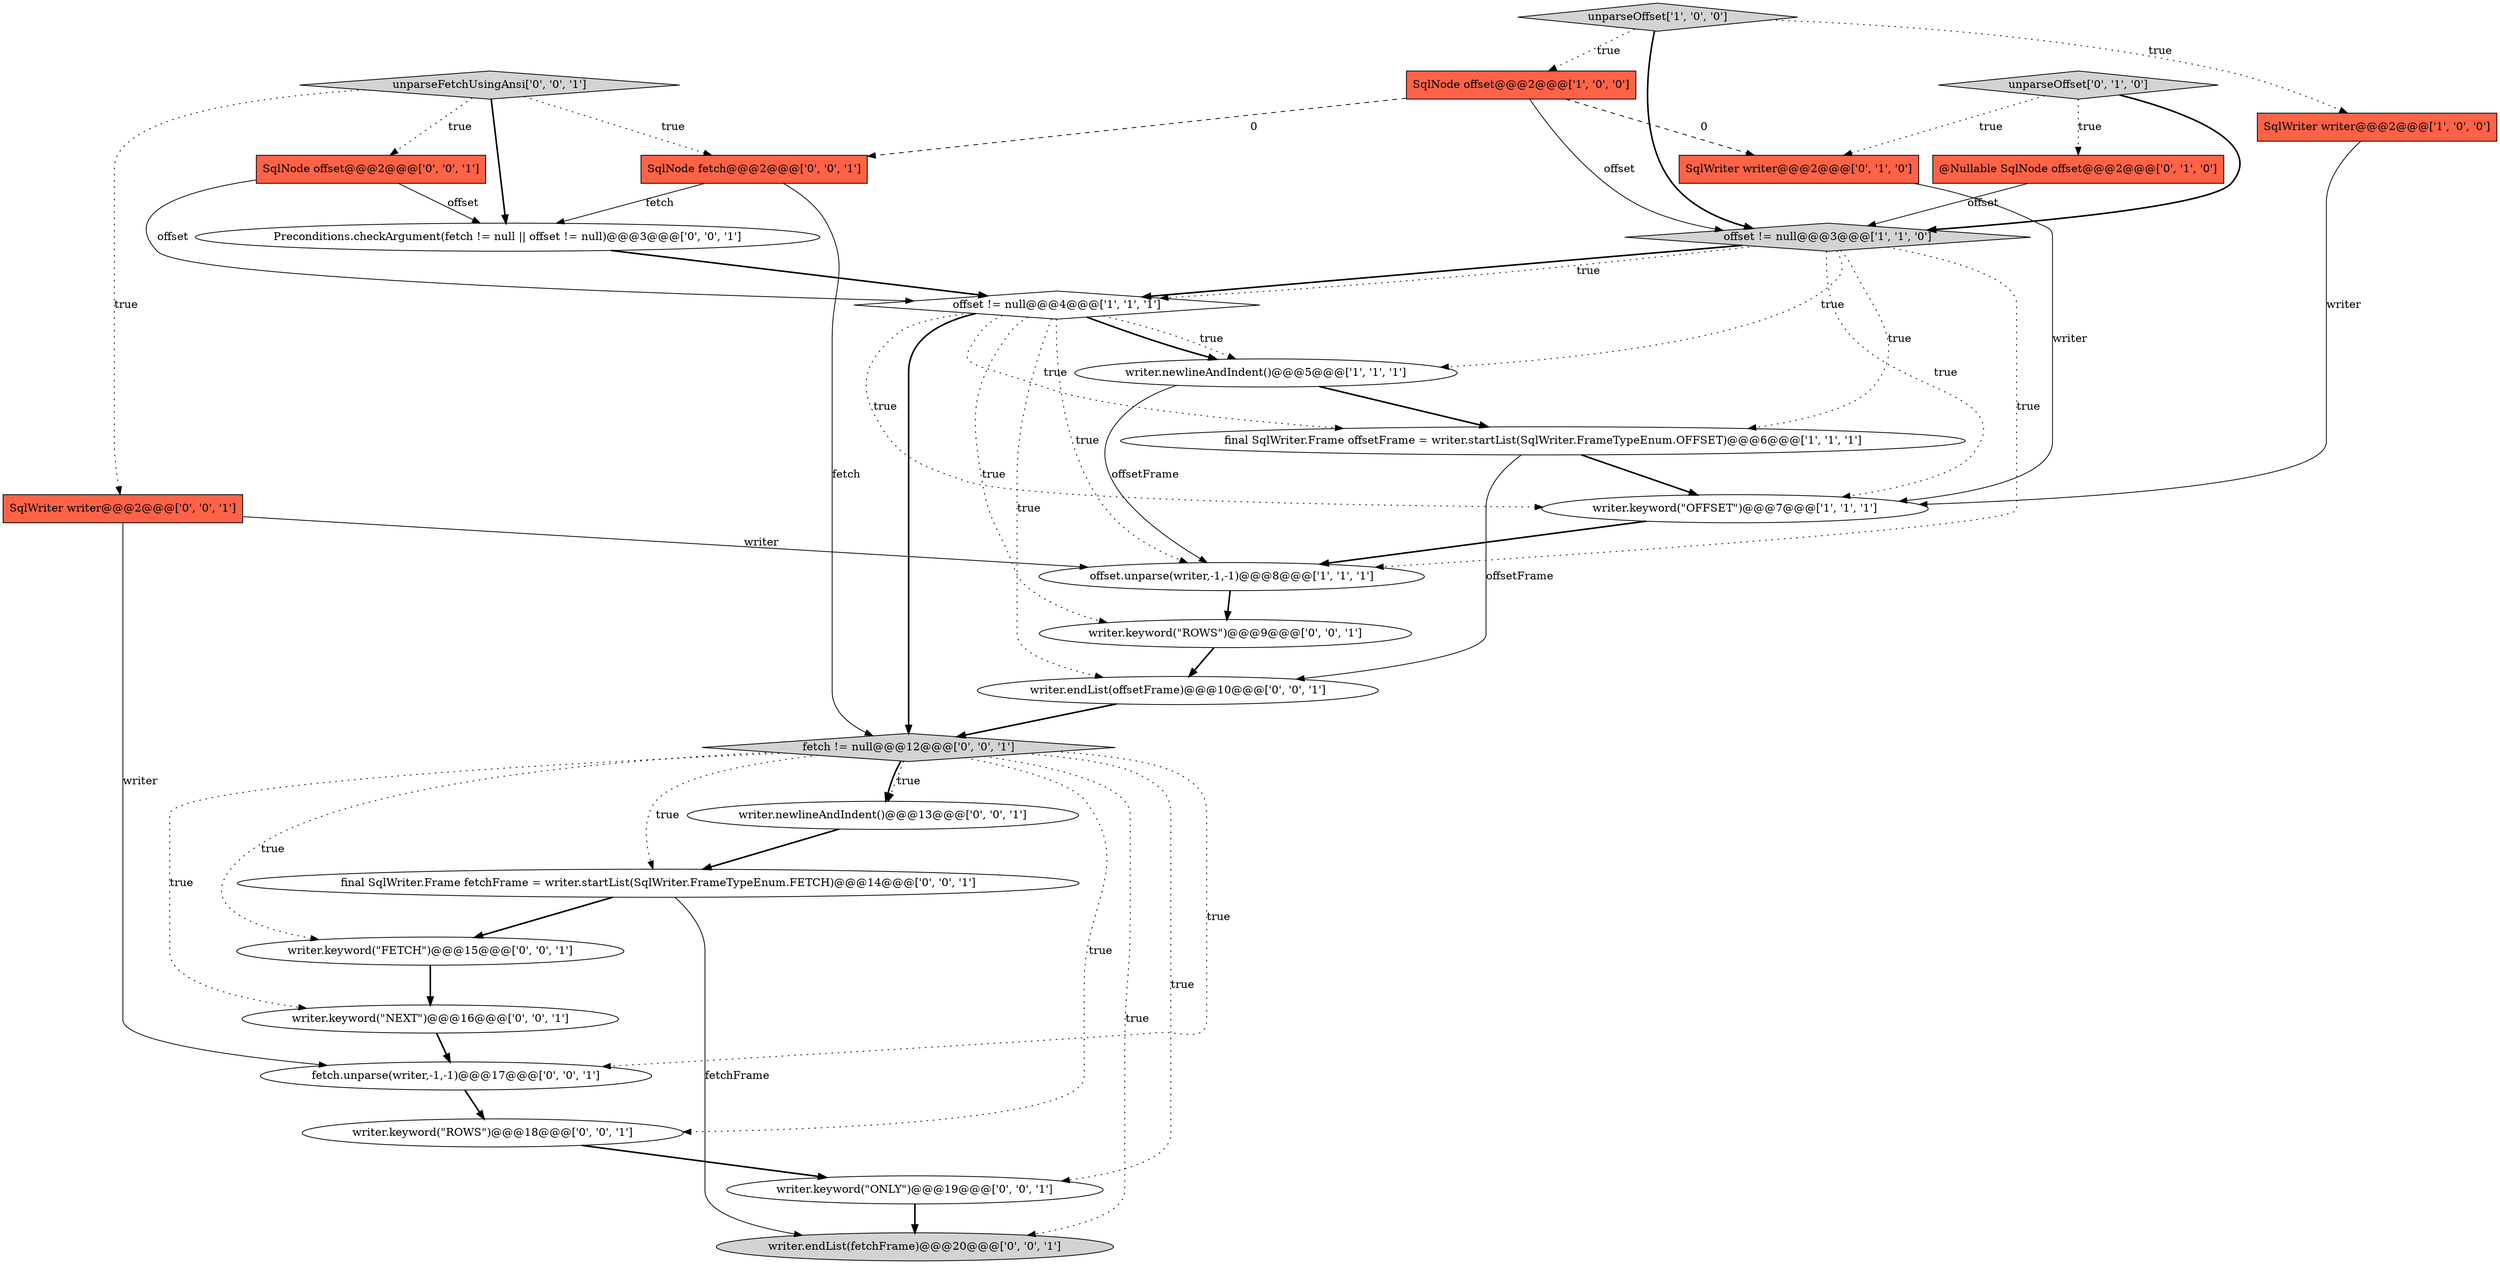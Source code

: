 digraph {
18 [style = filled, label = "writer.keyword(\"ONLY\")@@@19@@@['0', '0', '1']", fillcolor = white, shape = ellipse image = "AAA0AAABBB3BBB"];
21 [style = filled, label = "SqlWriter writer@@@2@@@['0', '0', '1']", fillcolor = tomato, shape = box image = "AAA0AAABBB3BBB"];
17 [style = filled, label = "fetch.unparse(writer,-1,-1)@@@17@@@['0', '0', '1']", fillcolor = white, shape = ellipse image = "AAA0AAABBB3BBB"];
7 [style = filled, label = "unparseOffset['1', '0', '0']", fillcolor = lightgray, shape = diamond image = "AAA0AAABBB1BBB"];
22 [style = filled, label = "SqlNode fetch@@@2@@@['0', '0', '1']", fillcolor = tomato, shape = box image = "AAA0AAABBB3BBB"];
11 [style = filled, label = "SqlWriter writer@@@2@@@['0', '1', '0']", fillcolor = tomato, shape = box image = "AAA1AAABBB2BBB"];
26 [style = filled, label = "fetch != null@@@12@@@['0', '0', '1']", fillcolor = lightgray, shape = diamond image = "AAA0AAABBB3BBB"];
27 [style = filled, label = "writer.endList(fetchFrame)@@@20@@@['0', '0', '1']", fillcolor = lightgray, shape = ellipse image = "AAA0AAABBB3BBB"];
24 [style = filled, label = "final SqlWriter.Frame fetchFrame = writer.startList(SqlWriter.FrameTypeEnum.FETCH)@@@14@@@['0', '0', '1']", fillcolor = white, shape = ellipse image = "AAA0AAABBB3BBB"];
0 [style = filled, label = "final SqlWriter.Frame offsetFrame = writer.startList(SqlWriter.FrameTypeEnum.OFFSET)@@@6@@@['1', '1', '1']", fillcolor = white, shape = ellipse image = "AAA0AAABBB1BBB"];
14 [style = filled, label = "writer.keyword(\"ROWS\")@@@9@@@['0', '0', '1']", fillcolor = white, shape = ellipse image = "AAA0AAABBB3BBB"];
16 [style = filled, label = "writer.newlineAndIndent()@@@13@@@['0', '0', '1']", fillcolor = white, shape = ellipse image = "AAA0AAABBB3BBB"];
6 [style = filled, label = "offset.unparse(writer,-1,-1)@@@8@@@['1', '1', '1']", fillcolor = white, shape = ellipse image = "AAA0AAABBB1BBB"];
19 [style = filled, label = "SqlNode offset@@@2@@@['0', '0', '1']", fillcolor = tomato, shape = box image = "AAA0AAABBB3BBB"];
25 [style = filled, label = "unparseFetchUsingAnsi['0', '0', '1']", fillcolor = lightgray, shape = diamond image = "AAA0AAABBB3BBB"];
5 [style = filled, label = "offset != null@@@4@@@['1', '1', '1']", fillcolor = white, shape = diamond image = "AAA0AAABBB1BBB"];
20 [style = filled, label = "writer.keyword(\"NEXT\")@@@16@@@['0', '0', '1']", fillcolor = white, shape = ellipse image = "AAA0AAABBB3BBB"];
13 [style = filled, label = "Preconditions.checkArgument(fetch != null || offset != null)@@@3@@@['0', '0', '1']", fillcolor = white, shape = ellipse image = "AAA0AAABBB3BBB"];
3 [style = filled, label = "SqlNode offset@@@2@@@['1', '0', '0']", fillcolor = tomato, shape = box image = "AAA1AAABBB1BBB"];
12 [style = filled, label = "writer.keyword(\"ROWS\")@@@18@@@['0', '0', '1']", fillcolor = white, shape = ellipse image = "AAA0AAABBB3BBB"];
4 [style = filled, label = "writer.newlineAndIndent()@@@5@@@['1', '1', '1']", fillcolor = white, shape = ellipse image = "AAA0AAABBB1BBB"];
8 [style = filled, label = "offset != null@@@3@@@['1', '1', '0']", fillcolor = lightgray, shape = diamond image = "AAA0AAABBB1BBB"];
10 [style = filled, label = "@Nullable SqlNode offset@@@2@@@['0', '1', '0']", fillcolor = tomato, shape = box image = "AAA0AAABBB2BBB"];
1 [style = filled, label = "SqlWriter writer@@@2@@@['1', '0', '0']", fillcolor = tomato, shape = box image = "AAA0AAABBB1BBB"];
9 [style = filled, label = "unparseOffset['0', '1', '0']", fillcolor = lightgray, shape = diamond image = "AAA0AAABBB2BBB"];
23 [style = filled, label = "writer.endList(offsetFrame)@@@10@@@['0', '0', '1']", fillcolor = white, shape = ellipse image = "AAA0AAABBB3BBB"];
15 [style = filled, label = "writer.keyword(\"FETCH\")@@@15@@@['0', '0', '1']", fillcolor = white, shape = ellipse image = "AAA0AAABBB3BBB"];
2 [style = filled, label = "writer.keyword(\"OFFSET\")@@@7@@@['1', '1', '1']", fillcolor = white, shape = ellipse image = "AAA0AAABBB1BBB"];
0->23 [style = solid, label="offsetFrame"];
5->14 [style = dotted, label="true"];
10->8 [style = solid, label="offset"];
20->17 [style = bold, label=""];
1->2 [style = solid, label="writer"];
25->13 [style = bold, label=""];
4->6 [style = solid, label="offsetFrame"];
2->6 [style = bold, label=""];
8->2 [style = dotted, label="true"];
26->27 [style = dotted, label="true"];
9->11 [style = dotted, label="true"];
5->23 [style = dotted, label="true"];
0->2 [style = bold, label=""];
16->24 [style = bold, label=""];
26->12 [style = dotted, label="true"];
23->26 [style = bold, label=""];
18->27 [style = bold, label=""];
5->6 [style = dotted, label="true"];
19->5 [style = solid, label="offset"];
5->26 [style = bold, label=""];
26->20 [style = dotted, label="true"];
3->22 [style = dashed, label="0"];
5->0 [style = dotted, label="true"];
11->2 [style = solid, label="writer"];
7->8 [style = bold, label=""];
9->8 [style = bold, label=""];
8->4 [style = dotted, label="true"];
5->4 [style = dotted, label="true"];
4->0 [style = bold, label=""];
6->14 [style = bold, label=""];
26->16 [style = bold, label=""];
17->12 [style = bold, label=""];
19->13 [style = solid, label="offset"];
8->6 [style = dotted, label="true"];
21->17 [style = solid, label="writer"];
8->5 [style = bold, label=""];
22->13 [style = solid, label="fetch"];
22->26 [style = solid, label="fetch"];
8->5 [style = dotted, label="true"];
7->3 [style = dotted, label="true"];
14->23 [style = bold, label=""];
15->20 [style = bold, label=""];
26->17 [style = dotted, label="true"];
24->27 [style = solid, label="fetchFrame"];
26->24 [style = dotted, label="true"];
5->4 [style = bold, label=""];
12->18 [style = bold, label=""];
26->15 [style = dotted, label="true"];
25->22 [style = dotted, label="true"];
13->5 [style = bold, label=""];
26->18 [style = dotted, label="true"];
3->8 [style = solid, label="offset"];
8->0 [style = dotted, label="true"];
26->16 [style = dotted, label="true"];
21->6 [style = solid, label="writer"];
7->1 [style = dotted, label="true"];
9->10 [style = dotted, label="true"];
25->19 [style = dotted, label="true"];
3->11 [style = dashed, label="0"];
25->21 [style = dotted, label="true"];
5->2 [style = dotted, label="true"];
24->15 [style = bold, label=""];
}
